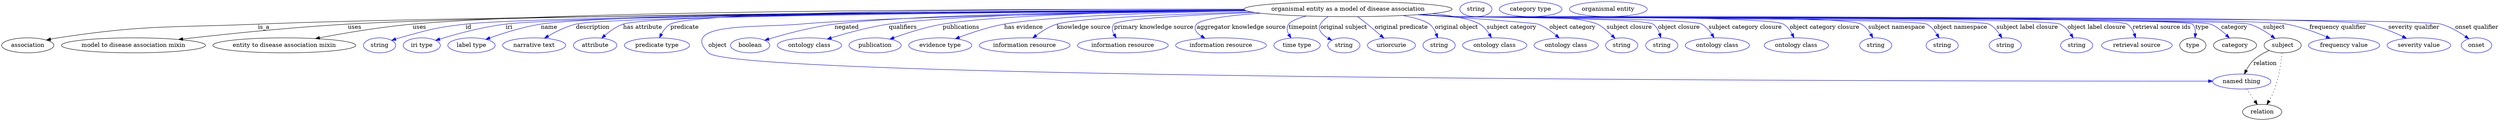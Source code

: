 digraph {
	graph [bb="0,0,5972.4,283"];
	node [label="\N"];
	"organismal entity as a model of disease association"	[height=0.5,
		label="organismal entity as a model of disease association",
		pos="3219.4,265",
		width=6.9147];
	association	[height=0.5,
		pos="62.394,178",
		width=1.7332];
	"organismal entity as a model of disease association" -> association	[label=is_a,
		lp="626.39,221.5",
		pos="e,107.11,190.75 2972.8,262.44 2414.4,258.62 1066.8,247.72 612.39,229 399.62,220.23 344.94,227.91 134.39,196 128.7,195.14 122.79,\
194.05 116.92,192.86"];
	"model to disease association mixin"	[height=0.5,
		pos="315.39,178",
		width=4.7843];
	"organismal entity as a model of disease association" -> "model to disease association mixin"	[label=uses,
		lp="843.89,221.5",
		pos="e,423.07,192.13 2971.9,262.98 2447.4,260.38 1238.4,252.04 827.39,229 691.91,221.41 536.89,205.21 433.25,193.3"];
	"entity to disease association mixin"	[height=0.5,
		pos="676.39,178",
		width=4.7482];
	"organismal entity as a model of disease association" -> "entity to disease association mixin"	[label=uses,
		lp="998.89,221.5",
		pos="e,750.52,194.23 2970.4,264.7 2470.7,265.34 1361.4,262.75 982.39,229 906.84,222.27 821.76,207.8 760.52,196.15"];
	id	[color=blue,
		height=0.5,
		label=string,
		pos="903.39,178",
		width=1.0652];
	"organismal entity as a model of disease association" -> id	[color=blue,
		label=id,
		lp="1116.4,221.5",
		pos="e,932.38,189.97 2972.8,262.53 2455.5,259.08 1289.8,249.15 1109.4,229 1038.1,221.04 1020.5,215.35 951.39,196 948.29,195.13 945.09,\
194.16 941.89,193.14",
		style=solid];
	iri	[color=blue,
		height=0.5,
		label="iri type",
		pos="1004.4,178",
		width=1.2277];
	"organismal entity as a model of disease association" -> iri	[color=blue,
		label=iri,
		lp="1213.4,221.5",
		pos="e,1037.7,190.02 2972.7,262.5 2473.4,259.07 1376.1,249.31 1205.4,229 1149.9,222.4 1087.8,205.4 1047.5,193.05",
		style=solid];
	name	[color=blue,
		height=0.5,
		label="label type",
		pos="1123.4,178",
		width=1.5707];
	"organismal entity as a model of disease association" -> name	[color=blue,
		label=name,
		lp="1309.4,221.5",
		pos="e,1157.7,192.37 2971.3,263.29 2487.5,261.36 1450.9,254.29 1289.4,229 1247.1,222.37 1200.5,207.67 1167.5,195.91",
		style=solid];
	description	[color=blue,
		height=0.5,
		label="narrative text",
		pos="1273.4,178",
		width=2.0943];
	"organismal entity as a model of disease association" -> description	[color=blue,
		label=description,
		lp="1412.9,221.5",
		pos="e,1297.8,195.26 2973.3,262.24 2488.2,258.36 1448.6,247.91 1372.4,229 1349.1,223.22 1325,211.22 1306.5,200.42",
		style=solid];
	"has attribute"	[color=blue,
		height=0.5,
		label=attribute,
		pos="1418.4,178",
		width=1.4443];
	"organismal entity as a model of disease association" -> "has attribute"	[color=blue,
		label="has attribute",
		lp="1532.4,221.5",
		pos="e,1434,195.2 2971.7,262.99 2509.1,260.54 1554.3,252.64 1485.4,229 1469.2,223.45 1453.7,212.42 1441.7,202.13",
		style=solid];
	predicate	[color=blue,
		height=0.5,
		label="predicate type",
		pos="1566.4,178",
		width=2.1665];
	"organismal entity as a model of disease association" -> predicate	[color=blue,
		label=predicate,
		lp="1632.4,221.5",
		pos="e,1572.4,196.14 2970.3,264.74 2530.5,265.19 1657,261.9 1598.4,229 1589,223.7 1581.9,214.34 1576.8,205.14",
		style=solid];
	object	[color=blue,
		height=0.5,
		label="named thing",
		pos="5358.4,91",
		width=1.9318];
	"organismal entity as a model of disease association" -> object	[color=blue,
		label=object,
		lp="1711.4,178",
		pos="e,5288.9,91.949 2976.2,261.08 2655.5,256.61 2108.5,246.68 1908.4,229 1806.7,220.02 1617.9,232.83 1689.4,160 1754.5,93.7 4748.8,91.768 \
5278.7,91.946",
		style=solid];
	negated	[color=blue,
		height=0.5,
		label=boolean,
		pos="1789.4,178",
		width=1.2999];
	"organismal entity as a model of disease association" -> negated	[color=blue,
		label=negated,
		lp="2019.4,221.5",
		pos="e,1824.1,190.32 2972.4,262.62 2669.4,259.94 2173.4,252.06 1990.4,229 1935.6,222.1 1874.3,205.5 1833.9,193.31",
		style=solid];
	qualifiers	[color=blue,
		height=0.5,
		label="ontology class",
		pos="1930.4,178",
		width=2.1304];
	"organismal entity as a model of disease association" -> qualifiers	[color=blue,
		label=qualifiers,
		lp="2153.9,221.5",
		pos="e,1972.8,193.12 2972.6,262.6 2700,259.9 2278.5,252.03 2120.4,229 2073,222.1 2020.4,207.72 1982.6,196.15",
		style=solid];
	publications	[color=blue,
		height=0.5,
		label=publication,
		pos="2087.4,178",
		width=1.7332];
	"organismal entity as a model of disease association" -> publications	[color=blue,
		label=publications,
		lp="2293.4,221.5",
		pos="e,2122.8,192.88 2972.8,262.47 2732,259.64 2383.1,251.64 2249.4,229 2208.9,222.14 2164.4,207.9 2132.3,196.37",
		style=solid];
	"has evidence"	[color=blue,
		height=0.5,
		label="evidence type",
		pos="2243.4,178",
		width=2.0943];
	"organismal entity as a model of disease association" -> "has evidence"	[color=blue,
		label="has evidence",
		lp="2442.9,221.5",
		pos="e,2279.5,193.89 2976.7,260.98 2774.8,257.12 2503.6,248.42 2396.4,229 2359.3,222.28 2318.8,208.76 2288.8,197.47",
		style=solid];
	"knowledge source"	[color=blue,
		height=0.5,
		label="information resource",
		pos="2445.4,178",
		width=3.015];
	"organismal entity as a model of disease association" -> "knowledge source"	[color=blue,
		label="knowledge source",
		lp="2586.9,221.5",
		pos="e,2464.8,195.77 2988.1,258.34 2802.5,252.81 2566.1,243.14 2522.4,229 2504.6,223.23 2486.9,212.21 2472.9,201.98",
		style=solid];
	"primary knowledge source"	[color=blue,
		height=0.5,
		label="information resource",
		pos="2680.4,178",
		width=3.015];
	"organismal entity as a model of disease association" -> "primary knowledge source"	[color=blue,
		label="primary knowledge source",
		lp="2754.4,221.5",
		pos="e,2664.7,195.98 2996.1,257.01 2845.3,251.16 2671.3,241.71 2659.4,229 2653,222.18 2654.7,213.11 2659.2,204.57",
		style=solid];
	"aggregator knowledge source"	[color=blue,
		height=0.5,
		label="information resource",
		pos="2915.4,178",
		width=3.015];
	"organismal entity as a model of disease association" -> "aggregator knowledge source"	[color=blue,
		label="aggregator knowledge source",
		lp="2963.9,221.5",
		pos="e,2877,194.99 3010.1,255.25 2936.5,249.99 2869,241.75 2857.4,229 2848.2,218.83 2855.8,208.72 2868.3,200.28",
		style=solid];
	timepoint	[color=blue,
		height=0.5,
		label="time type",
		pos="3097.4,178",
		width=1.5346];
	"organismal entity as a model of disease association" -> timepoint	[color=blue,
		label=timepoint,
		lp="3112.4,221.5",
		pos="e,3082.8,195.52 3119.2,248.45 3099.9,243.41 3083.7,236.99 3077.4,229 3071.7,221.76 3073.4,212.7 3077.5,204.28",
		style=solid];
	"original subject"	[color=blue,
		height=0.5,
		label=string,
		pos="3209.4,178",
		width=1.0652];
	"organismal entity as a model of disease association" -> "original subject"	[color=blue,
		label="original subject",
		lp="3209.4,221.5",
		pos="e,3180.7,190.29 3172.2,247.32 3164.7,242.57 3157.9,236.56 3153.4,229 3145.4,215.65 3157,203.87 3171.8,195.09",
		style=solid];
	"original predicate"	[color=blue,
		height=0.5,
		label=uriorcurie,
		pos="3323.4,178",
		width=1.5887];
	"organismal entity as a model of disease association" -> "original predicate"	[color=blue,
		label="original predicate",
		lp="3346.9,221.5",
		pos="e,3305.1,195.28 3242.5,246.83 3249.9,241.23 3258.1,234.94 3265.4,229 3276.1,220.35 3287.6,210.53 3297.5,201.9",
		style=solid];
	"original object"	[color=blue,
		height=0.5,
		label=string,
		pos="3437.4,178",
		width=1.0652];
	"organismal entity as a model of disease association" -> "original object"	[color=blue,
		label="original object",
		lp="3478.9,221.5",
		pos="e,3433.9,195.93 3350.5,249.67 3378.5,244.53 3403.1,237.76 3414.4,229 3422,223.14 3427.1,214.2 3430.6,205.49",
		style=solid];
	"subject category"	[color=blue,
		height=0.5,
		label="ontology class",
		pos="3570.4,178",
		width=2.1304];
	"organismal entity as a model of disease association" -> "subject category"	[color=blue,
		label="subject category",
		lp="3610.9,221.5",
		pos="e,3562.6,196.33 3420.9,254.39 3469.5,249.21 3513.4,241.25 3534.4,229 3544,223.42 3551.7,214.17 3557.5,205.14",
		style=solid];
	"object category"	[color=blue,
		height=0.5,
		label="ontology class",
		pos="3741.4,178",
		width=2.1304];
	"organismal entity as a model of disease association" -> "object category"	[color=blue,
		label="object category",
		lp="3756.9,221.5",
		pos="e,3724.8,195.61 3390.7,251.92 3516.8,242.85 3667.5,231.57 3674.4,229 3690.1,223.12 3705.2,212.38 3717.1,202.36",
		style=solid];
	"subject closure"	[color=blue,
		height=0.5,
		label=string,
		pos="3874.4,178",
		width=1.0652];
	"organismal entity as a model of disease association" -> "subject closure"	[color=blue,
		label="subject closure",
		lp="3892.9,221.5",
		pos="e,3858.6,194.67 3394.2,252.18 3422.1,250.38 3450.5,248.6 3477.4,247 3552.7,242.52 3746.4,257.14 3816.4,229 3824.3,225.84 3838.7,\
213.42 3851.2,201.75",
		style=solid];
	"object closure"	[color=blue,
		height=0.5,
		label=string,
		pos="3970.4,178",
		width=1.0652];
	"organismal entity as a model of disease association" -> "object closure"	[color=blue,
		label="object closure",
		lp="4011.4,221.5",
		pos="e,3967.9,196.36 3391.8,251.98 3420.4,250.17 3449.7,248.44 3477.4,247 3503.6,245.64 3927.8,243.94 3949.4,229 3957.2,223.63 3962.1,\
214.79 3965.2,206.03",
		style=solid];
	"subject category closure"	[color=blue,
		height=0.5,
		label="ontology class",
		pos="4103.4,178",
		width=2.1304];
	"organismal entity as a model of disease association" -> "subject category closure"	[color=blue,
		label="subject category closure",
		lp="4169.9,221.5",
		pos="e,4095.4,196.19 3390.4,251.88 3419.4,250.07 3449.3,248.36 3477.4,247 3510,245.43 4036.3,243.97 4065.4,229 4075.7,223.7 4084,214.21 \
4090.1,204.91",
		style=solid];
	"object category closure"	[color=blue,
		height=0.5,
		label="ontology class",
		pos="4292.4,178",
		width=2.1304];
	"organismal entity as a model of disease association" -> "object category closure"	[color=blue,
		label="object category closure",
		lp="4359.9,221.5",
		pos="e,4286.7,196.12 3389,251.79 3418.5,249.96 3448.8,248.27 3477.4,247 3520.9,245.07 4223.6,250.62 4261.4,229 4270.6,223.73 4277.4,214.5 \
4282.3,205.4",
		style=solid];
	"subject namespace"	[color=blue,
		height=0.5,
		label=string,
		pos="4482.4,178",
		width=1.0652];
	"organismal entity as a model of disease association" -> "subject namespace"	[color=blue,
		label="subject namespace",
		lp="4532.4,221.5",
		pos="e,4475.4,196.2 3388,251.74 3417.7,249.91 3448.5,248.22 3477.4,247 3531.2,244.73 4399.8,254.33 4447.4,229 4457.2,223.77 4464.9,214.42 \
4470.5,205.21",
		style=solid];
	"object namespace"	[color=blue,
		height=0.5,
		label=string,
		pos="4641.4,178",
		width=1.0652];
	"organismal entity as a model of disease association" -> "object namespace"	[color=blue,
		label="object namespace",
		lp="4685.4,221.5",
		pos="e,4634,195.74 3387.6,251.7 3417.5,249.86 3448.4,248.19 3477.4,247 3508.7,245.72 4576.5,243.31 4604.4,229 4614.7,223.69 4622.9,214.01 \
4628.9,204.57",
		style=solid];
	"subject label closure"	[color=blue,
		height=0.5,
		label=string,
		pos="4792.4,178",
		width=1.0652];
	"organismal entity as a model of disease association" -> "subject label closure"	[color=blue,
		label="subject label closure",
		lp="4845.4,221.5",
		pos="e,4784.4,195.78 3387.3,251.68 3417.3,249.83 3448.2,248.17 3477.4,247 3512.8,245.58 4721.7,244.78 4753.4,229 4764.1,223.67 4772.8,\
213.85 4779.2,204.32",
		style=solid];
	"object label closure"	[color=blue,
		height=0.5,
		label=string,
		pos="4963.4,178",
		width=1.0652];
	"organismal entity as a model of disease association" -> "object label closure"	[color=blue,
		label="object label closure",
		lp="5010.9,221.5",
		pos="e,4955.1,195.79 3386.9,251.66 3417,249.81 3448.1,248.15 3477.4,247 3517.5,245.43 4887.3,246.63 4923.4,229 4934.3,223.7 4943.1,213.88 \
4949.7,204.34",
		style=solid];
	"retrieval source ids"	[color=blue,
		height=0.5,
		label="retrieval source",
		pos="5107.4,178",
		width=2.347];
	"organismal entity as a model of disease association" -> "retrieval source ids"	[color=blue,
		label="retrieval source ids",
		lp="5166.9,221.5",
		pos="e,5104.4,196.01 3386.6,251.65 3416.8,249.8 3448,248.13 3477.4,247 3522,245.28 5046.9,253.29 5084.4,229 5092.5,223.71 5097.9,214.73 \
5101.3,205.83",
		style=solid];
	type	[height=0.5,
		pos="5241.4,178",
		width=0.86659];
	"organismal entity as a model of disease association" -> type	[color=blue,
		label=type,
		lp="5263.4,221.5",
		pos="e,5246.5,196.18 3386.6,251.62 3416.8,249.78 3448,248.12 3477.4,247 3501.9,246.07 5223,246.23 5240.4,229 5246.4,223.09 5248,214.52 \
5247.6,206.13",
		style=solid];
	category	[height=0.5,
		pos="5342.4,178",
		width=1.4263];
	"organismal entity as a model of disease association" -> category	[color=blue,
		label=category,
		lp="5340.9,221.5",
		pos="e,5328.8,195.46 3386.6,251.62 3416.8,249.77 3448,248.11 3477.4,247 3527.5,245.1 5236.4,246.51 5283.4,229 5298,223.57 5311.4,212.81 \
5321.8,202.66",
		style=solid];
	subject	[height=0.5,
		pos="5456.4,178",
		width=1.2277];
	"organismal entity as a model of disease association" -> subject	[color=blue,
		label=subject,
		lp="5435.4,221.5",
		pos="e,5438.1,194.56 3386.2,251.63 3416.5,249.77 3447.9,248.11 3477.4,247 3530.1,245.02 5325.8,243.78 5376.4,229 5395.8,223.32 5415.2,\
211.45 5430,200.71",
		style=solid];
	"frequency qualifier"	[color=blue,
		height=0.5,
		label="frequency value",
		pos="5603.4,178",
		width=2.3651];
	"organismal entity as a model of disease association" -> "frequency qualifier"	[color=blue,
		label="frequency qualifier",
		lp="5588.4,221.5",
		pos="e,5570.3,194.62 3386.2,251.62 3416.5,249.76 3447.9,248.1 3477.4,247 3587.8,242.87 5356.7,248.59 5465.4,229 5498.5,223.04 5534.1,\
209.96 5560.8,198.68",
		style=solid];
	"severity qualifier"	[color=blue,
		height=0.5,
		label="severity value",
		pos="5782.4,178",
		width=2.1123];
	"organismal entity as a model of disease association" -> "severity qualifier"	[color=blue,
		label="severity qualifier",
		lp="5770.4,221.5",
		pos="e,5752.8,194.86 3386.2,251.6 3416.5,249.75 3447.9,248.09 3477.4,247 3598.6,242.51 5541.5,252.93 5660.4,229 5689.4,223.17 5720.2,\
210.48 5743.6,199.35",
		style=solid];
	"onset qualifier"	[color=blue,
		height=0.5,
		label=onset,
		pos="5919.4,178",
		width=1.011];
	"organismal entity as a model of disease association" -> "onset qualifier"	[color=blue,
		label="onset qualifier",
		lp="5920.9,221.5",
		pos="e,5901,193.86 3385.9,251.6 3416.3,249.74 3447.8,248.09 3477.4,247 3542.9,244.6 5772.3,246.61 5835.4,229 5856.2,223.19 5877.1,210.77 \
5892.9,199.77",
		style=solid];
	relation	[height=0.5,
		pos="5407.4,18",
		width=1.2999];
	object -> relation	[pos="e,5395.9,35.705 5370,73.174 5376,64.509 5383.4,53.768 5390,44.141",
		style=dotted];
	association_type	[color=blue,
		height=0.5,
		label=string,
		pos="3524.4,265",
		width=1.0652];
	association_category	[color=blue,
		height=0.5,
		label="category type",
		pos="3655.4,265",
		width=2.0762];
	subject -> object	[label=relation,
		lp="5414.4,134.5",
		pos="e,5364.8,108.97 5423.9,165.59 5411.1,159.94 5397,152.13 5386.4,142 5379.4,135.31 5373.7,126.48 5369.3,118.1"];
	subject -> relation	[pos="e,5418.6,35.828 5455,159.99 5452.9,139.02 5448,102.55 5437.4,73 5433.9,63.258 5428.8,53.189 5423.8,44.423",
		style=dotted];
	"organismal entity as a model of disease association_subject"	[color=blue,
		height=0.5,
		label="organismal entity",
		pos="3841.4,265",
		width=2.5817];
}
